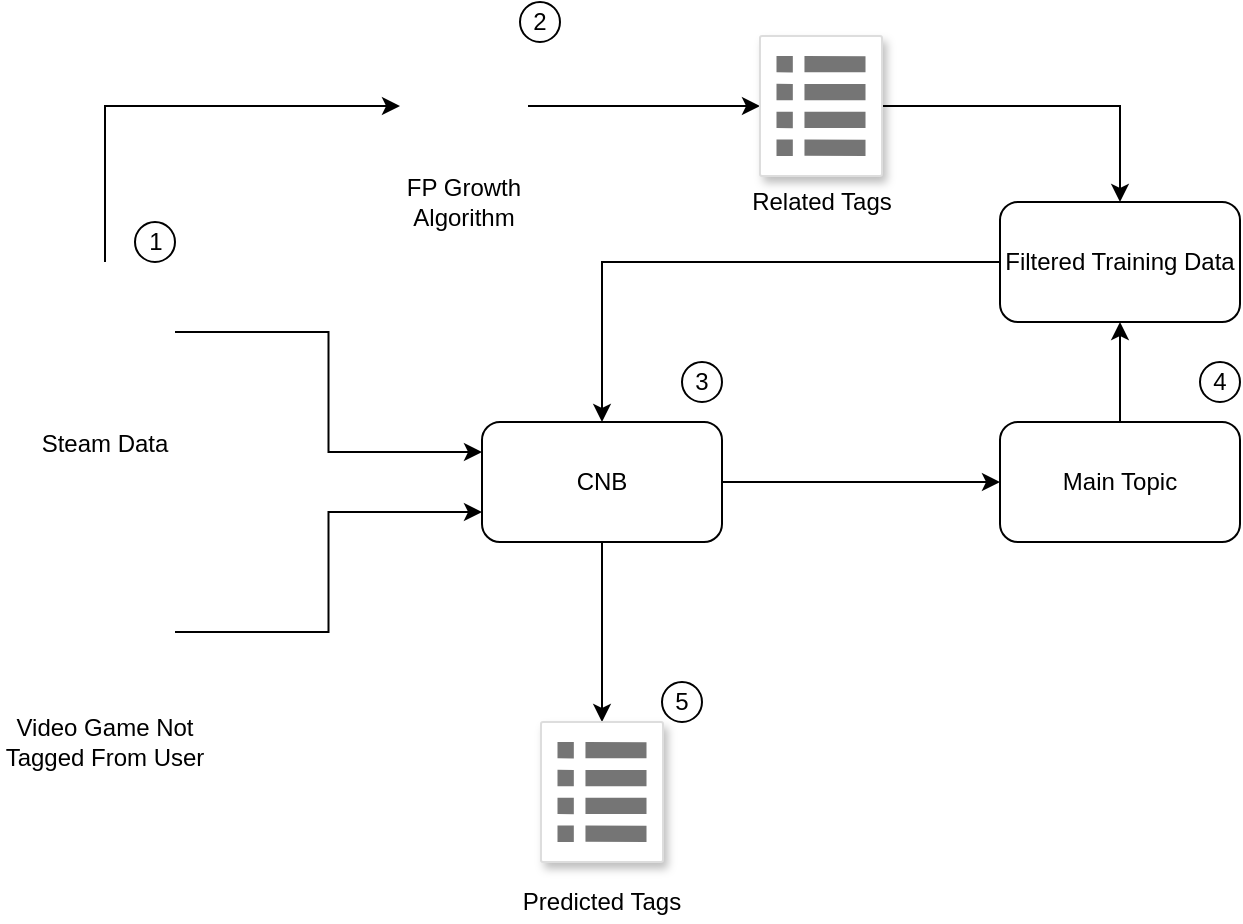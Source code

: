 <mxfile version="14.8.5" type="device"><diagram id="tMzMilw7RH_WoTg1C2do" name="Page-1"><mxGraphModel dx="1477" dy="737" grid="1" gridSize="10" guides="1" tooltips="1" connect="1" arrows="1" fold="1" page="1" pageScale="1" pageWidth="827" pageHeight="1169" math="0" shadow="0"><root><mxCell id="0"/><mxCell id="1" parent="0"/><mxCell id="DBd1czEkN_SeAaB90mUP-97" style="edgeStyle=orthogonalEdgeStyle;rounded=0;orthogonalLoop=1;jettySize=auto;html=1;exitX=1;exitY=0.5;exitDx=0;exitDy=0;entryX=0;entryY=0.25;entryDx=0;entryDy=0;" parent="1" source="DBd1czEkN_SeAaB90mUP-4" target="DBd1czEkN_SeAaB90mUP-67" edge="1"><mxGeometry relative="1" as="geometry"/></mxCell><mxCell id="DBd1czEkN_SeAaB90mUP-103" style="edgeStyle=orthogonalEdgeStyle;rounded=0;orthogonalLoop=1;jettySize=auto;html=1;exitX=0.5;exitY=0;exitDx=0;exitDy=0;entryX=0;entryY=0.5;entryDx=0;entryDy=0;" parent="1" source="DBd1czEkN_SeAaB90mUP-4" target="iUy7qvrxjFnhruRU0Dxm-11" edge="1"><mxGeometry relative="1" as="geometry"><mxPoint x="220" y="70" as="targetPoint"/></mxGeometry></mxCell><mxCell id="DBd1czEkN_SeAaB90mUP-4" value="" style="shape=image;html=1;verticalAlign=top;verticalLabelPosition=bottom;labelBackgroundColor=#ffffff;imageAspect=0;aspect=fixed;image=https://cdn2.iconfinder.com/data/icons/gaming-platforms-logo-shapes/250/steam_logo-128.png" parent="1" vertex="1"><mxGeometry x="57.5" y="150" width="70" height="70" as="geometry"/></mxCell><mxCell id="DBd1czEkN_SeAaB90mUP-7" value="Steam Data" style="text;html=1;strokeColor=none;fillColor=none;align=center;verticalAlign=middle;whiteSpace=wrap;rounded=0;" parent="1" vertex="1"><mxGeometry x="40" y="231" width="105" height="20" as="geometry"/></mxCell><mxCell id="DBd1czEkN_SeAaB90mUP-98" style="edgeStyle=orthogonalEdgeStyle;rounded=0;orthogonalLoop=1;jettySize=auto;html=1;exitX=1;exitY=0.5;exitDx=0;exitDy=0;entryX=0;entryY=0.75;entryDx=0;entryDy=0;" parent="1" source="DBd1czEkN_SeAaB90mUP-9" target="DBd1czEkN_SeAaB90mUP-67" edge="1"><mxGeometry relative="1" as="geometry"/></mxCell><mxCell id="DBd1czEkN_SeAaB90mUP-9" value="" style="shape=image;html=1;verticalAlign=top;verticalLabelPosition=bottom;labelBackgroundColor=#ffffff;imageAspect=0;aspect=fixed;image=https://cdn2.iconfinder.com/data/icons/computers-and-hardware-1/32/Computers_and_Hardware_joystick_videogame_controller-128.png" parent="1" vertex="1"><mxGeometry x="57.5" y="300" width="70" height="70" as="geometry"/></mxCell><mxCell id="DBd1czEkN_SeAaB90mUP-14" value="Video Game Not Tagged From User" style="text;html=1;strokeColor=none;fillColor=none;align=center;verticalAlign=middle;whiteSpace=wrap;rounded=0;" parent="1" vertex="1"><mxGeometry x="40" y="380" width="105" height="20" as="geometry"/></mxCell><mxCell id="DBd1czEkN_SeAaB90mUP-102" style="edgeStyle=orthogonalEdgeStyle;rounded=0;orthogonalLoop=1;jettySize=auto;html=1;exitX=0.5;exitY=0;exitDx=0;exitDy=0;entryX=0.5;entryY=1;entryDx=0;entryDy=0;" parent="1" source="DBd1czEkN_SeAaB90mUP-54" target="DBd1czEkN_SeAaB90mUP-88" edge="1"><mxGeometry relative="1" as="geometry"/></mxCell><mxCell id="DBd1czEkN_SeAaB90mUP-54" value="Main Topic" style="rounded=1;whiteSpace=wrap;html=1;" parent="1" vertex="1"><mxGeometry x="540" y="230" width="120" height="60" as="geometry"/></mxCell><mxCell id="DBd1czEkN_SeAaB90mUP-78" style="edgeStyle=orthogonalEdgeStyle;rounded=0;orthogonalLoop=1;jettySize=auto;html=1;exitX=1;exitY=0.5;exitDx=0;exitDy=0;entryX=0;entryY=0.5;entryDx=0;entryDy=0;" parent="1" source="DBd1czEkN_SeAaB90mUP-67" target="DBd1czEkN_SeAaB90mUP-54" edge="1"><mxGeometry relative="1" as="geometry"/></mxCell><mxCell id="DBd1czEkN_SeAaB90mUP-85" style="edgeStyle=orthogonalEdgeStyle;rounded=0;orthogonalLoop=1;jettySize=auto;html=1;exitX=0.5;exitY=1;exitDx=0;exitDy=0;" parent="1" source="DBd1czEkN_SeAaB90mUP-67" edge="1"><mxGeometry relative="1" as="geometry"><mxPoint x="341" y="380" as="targetPoint"/></mxGeometry></mxCell><mxCell id="DBd1czEkN_SeAaB90mUP-67" value="CNB" style="rounded=1;whiteSpace=wrap;html=1;" parent="1" vertex="1"><mxGeometry x="281" y="230" width="120" height="60" as="geometry"/></mxCell><mxCell id="DBd1czEkN_SeAaB90mUP-91" style="edgeStyle=orthogonalEdgeStyle;rounded=0;orthogonalLoop=1;jettySize=auto;html=1;exitX=0;exitY=0.5;exitDx=0;exitDy=0;" parent="1" source="DBd1czEkN_SeAaB90mUP-88" target="DBd1czEkN_SeAaB90mUP-67" edge="1"><mxGeometry relative="1" as="geometry"/></mxCell><mxCell id="DBd1czEkN_SeAaB90mUP-88" value="Filtered Training Data" style="rounded=1;whiteSpace=wrap;html=1;" parent="1" vertex="1"><mxGeometry x="540" y="120" width="120" height="60" as="geometry"/></mxCell><mxCell id="iUy7qvrxjFnhruRU0Dxm-22" style="edgeStyle=orthogonalEdgeStyle;rounded=0;orthogonalLoop=1;jettySize=auto;html=1;exitX=1;exitY=0.5;exitDx=0;exitDy=0;entryX=0;entryY=0.5;entryDx=0;entryDy=0;" edge="1" parent="1" source="iUy7qvrxjFnhruRU0Dxm-11" target="iUy7qvrxjFnhruRU0Dxm-20"><mxGeometry relative="1" as="geometry"/></mxCell><mxCell id="iUy7qvrxjFnhruRU0Dxm-11" value="" style="shape=image;html=1;verticalAlign=top;verticalLabelPosition=bottom;labelBackgroundColor=#ffffff;imageAspect=0;aspect=fixed;image=https://cdn2.iconfinder.com/data/icons/font-awesome/1792/gears-128.png" vertex="1" parent="1"><mxGeometry x="240" y="40" width="64" height="64" as="geometry"/></mxCell><mxCell id="iUy7qvrxjFnhruRU0Dxm-12" value="FP Growth Algorithm" style="text;html=1;strokeColor=none;fillColor=none;align=center;verticalAlign=middle;whiteSpace=wrap;rounded=0;" vertex="1" parent="1"><mxGeometry x="222" y="110" width="100" height="20" as="geometry"/></mxCell><mxCell id="iUy7qvrxjFnhruRU0Dxm-14" value="1" style="ellipse;whiteSpace=wrap;html=1;aspect=fixed;" vertex="1" parent="1"><mxGeometry x="107.5" y="130" width="20" height="20" as="geometry"/></mxCell><mxCell id="iUy7qvrxjFnhruRU0Dxm-16" value="2" style="ellipse;whiteSpace=wrap;html=1;aspect=fixed;" vertex="1" parent="1"><mxGeometry x="300" y="20" width="20" height="20" as="geometry"/></mxCell><mxCell id="iUy7qvrxjFnhruRU0Dxm-17" value="3" style="ellipse;whiteSpace=wrap;html=1;aspect=fixed;" vertex="1" parent="1"><mxGeometry x="381" y="200" width="20" height="20" as="geometry"/></mxCell><mxCell id="iUy7qvrxjFnhruRU0Dxm-18" value="4" style="ellipse;whiteSpace=wrap;html=1;aspect=fixed;" vertex="1" parent="1"><mxGeometry x="640" y="200" width="20" height="20" as="geometry"/></mxCell><mxCell id="iUy7qvrxjFnhruRU0Dxm-19" value="5" style="ellipse;whiteSpace=wrap;html=1;aspect=fixed;" vertex="1" parent="1"><mxGeometry x="371" y="360" width="20" height="20" as="geometry"/></mxCell><mxCell id="iUy7qvrxjFnhruRU0Dxm-26" style="edgeStyle=orthogonalEdgeStyle;rounded=0;orthogonalLoop=1;jettySize=auto;html=1;exitX=1;exitY=0.5;exitDx=0;exitDy=0;" edge="1" parent="1" source="iUy7qvrxjFnhruRU0Dxm-20" target="DBd1czEkN_SeAaB90mUP-88"><mxGeometry relative="1" as="geometry"/></mxCell><mxCell id="iUy7qvrxjFnhruRU0Dxm-20" value="" style="strokeColor=#dddddd;shadow=1;strokeWidth=1;rounded=1;absoluteArcSize=1;arcSize=2;labelPosition=center;verticalLabelPosition=middle;align=center;verticalAlign=bottom;spacingLeft=0;fontColor=#999999;fontSize=12;whiteSpace=wrap;spacingBottom=2;" vertex="1" parent="1"><mxGeometry x="420" y="37" width="61" height="70" as="geometry"/></mxCell><mxCell id="iUy7qvrxjFnhruRU0Dxm-21" value="" style="dashed=0;connectable=0;html=1;fillColor=#757575;strokeColor=none;shape=mxgraph.gcp2.list;part=1;" vertex="1" parent="iUy7qvrxjFnhruRU0Dxm-20"><mxGeometry x="0.5" width="44.5" height="50" relative="1" as="geometry"><mxPoint x="-22.25" y="10" as="offset"/></mxGeometry></mxCell><mxCell id="iUy7qvrxjFnhruRU0Dxm-24" value="Related Tags" style="text;html=1;strokeColor=none;fillColor=none;align=center;verticalAlign=middle;whiteSpace=wrap;rounded=0;" vertex="1" parent="1"><mxGeometry x="401" y="110" width="100" height="20" as="geometry"/></mxCell><mxCell id="iUy7qvrxjFnhruRU0Dxm-43" value="" style="strokeColor=#dddddd;shadow=1;strokeWidth=1;rounded=1;absoluteArcSize=1;arcSize=2;labelPosition=center;verticalLabelPosition=middle;align=center;verticalAlign=bottom;spacingLeft=0;fontColor=#999999;fontSize=12;whiteSpace=wrap;spacingBottom=2;" vertex="1" parent="1"><mxGeometry x="310.5" y="380" width="61" height="70" as="geometry"/></mxCell><mxCell id="iUy7qvrxjFnhruRU0Dxm-44" value="" style="dashed=0;connectable=0;html=1;fillColor=#757575;strokeColor=none;shape=mxgraph.gcp2.list;part=1;" vertex="1" parent="iUy7qvrxjFnhruRU0Dxm-43"><mxGeometry x="0.5" width="44.5" height="50" relative="1" as="geometry"><mxPoint x="-22.25" y="10" as="offset"/></mxGeometry></mxCell><mxCell id="iUy7qvrxjFnhruRU0Dxm-45" value="Predicted Tags" style="text;html=1;strokeColor=none;fillColor=none;align=center;verticalAlign=middle;whiteSpace=wrap;rounded=0;" vertex="1" parent="1"><mxGeometry x="291" y="460" width="100" height="20" as="geometry"/></mxCell></root></mxGraphModel></diagram></mxfile>